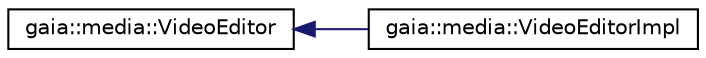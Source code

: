 digraph G
{
  edge [fontname="Helvetica",fontsize="10",labelfontname="Helvetica",labelfontsize="10"];
  node [fontname="Helvetica",fontsize="10",shape=record];
  rankdir=LR;
  Node1 [label="gaia::media::VideoEditor",height=0.2,width=0.4,color="black", fillcolor="white", style="filled",URL="$d4/dc3/classgaia_1_1media_1_1_video_editor.html",tooltip="This is the interface implemented by classes which provide video editing functionality."];
  Node1 -> Node2 [dir=back,color="midnightblue",fontsize="10",style="solid",fontname="Helvetica"];
  Node2 [label="gaia::media::VideoEditorImpl",height=0.2,width=0.4,color="black", fillcolor="white", style="filled",URL="$d0/ddd/classgaia_1_1media_1_1_video_editor_impl.html",tooltip="The VideoEditor implementation {}."];
}
